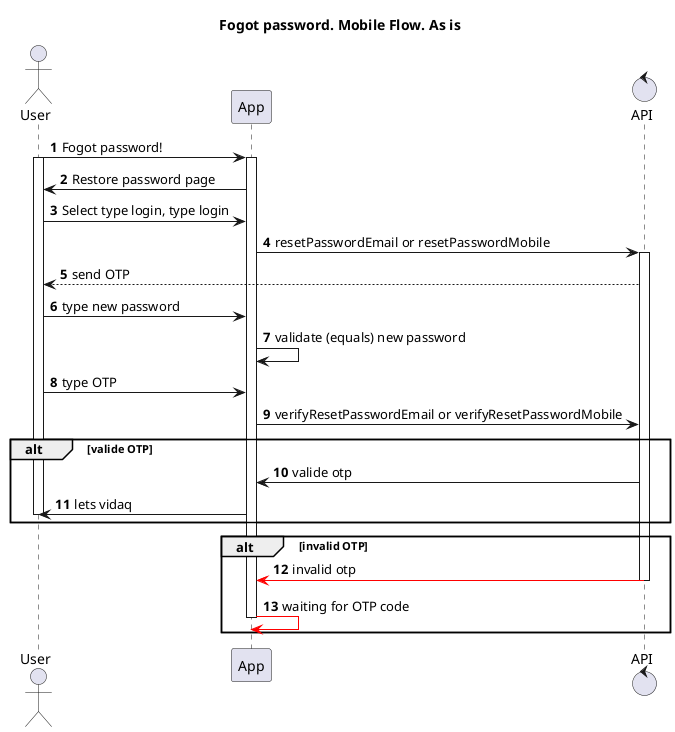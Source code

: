 @startuml
actor User as U
participant App as A
control API as B

title "Fogot password. Mobile Flow. As is"

autonumber

U -> A: Fogot password!
activate U
activate A

A -> U: Restore password page

U -> A: Select type login, type login
A -> B: resetPasswordEmail or resetPasswordMobile
activate B
B --> U: send OTP
U -> A: type new password
A -> A: validate (equals) new password
A <- U: type OTP
A -> B: verifyResetPasswordEmail or verifyResetPasswordMobile
alt valide OTP
B -> A: valide otp
A -> U: lets vidaq
deactivate U
end
alt invalid OTP
B [#Red]-> A: invalid otp
deactivate B
A [#Red]-> A: waiting for OTP code
deactivate A
end

@enduml